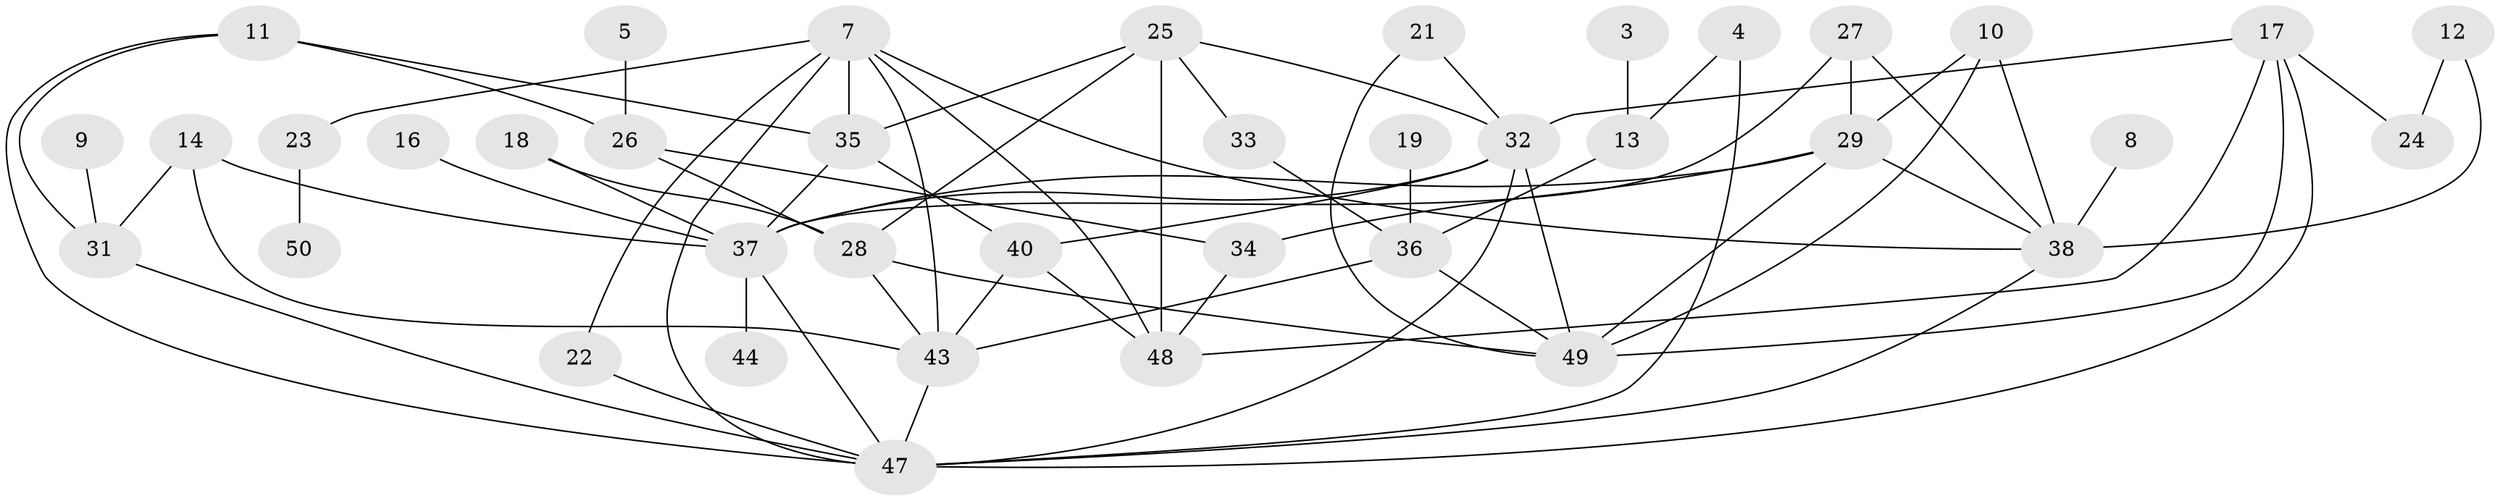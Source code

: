 // original degree distribution, {0: 0.11, 4: 0.09, 2: 0.21, 1: 0.19, 3: 0.27, 6: 0.05, 7: 0.01, 5: 0.07}
// Generated by graph-tools (version 1.1) at 2025/25/03/09/25 03:25:20]
// undirected, 39 vertices, 72 edges
graph export_dot {
graph [start="1"]
  node [color=gray90,style=filled];
  3;
  4;
  5;
  7;
  8;
  9;
  10;
  11;
  12;
  13;
  14;
  16;
  17;
  18;
  19;
  21;
  22;
  23;
  24;
  25;
  26;
  27;
  28;
  29;
  31;
  32;
  33;
  34;
  35;
  36;
  37;
  38;
  40;
  43;
  44;
  47;
  48;
  49;
  50;
  3 -- 13 [weight=1.0];
  4 -- 13 [weight=1.0];
  4 -- 47 [weight=1.0];
  5 -- 26 [weight=1.0];
  7 -- 22 [weight=1.0];
  7 -- 23 [weight=1.0];
  7 -- 35 [weight=1.0];
  7 -- 38 [weight=1.0];
  7 -- 43 [weight=1.0];
  7 -- 47 [weight=1.0];
  7 -- 48 [weight=1.0];
  8 -- 38 [weight=1.0];
  9 -- 31 [weight=1.0];
  10 -- 29 [weight=1.0];
  10 -- 38 [weight=1.0];
  10 -- 49 [weight=1.0];
  11 -- 26 [weight=1.0];
  11 -- 31 [weight=1.0];
  11 -- 35 [weight=1.0];
  11 -- 47 [weight=1.0];
  12 -- 24 [weight=1.0];
  12 -- 38 [weight=1.0];
  13 -- 36 [weight=1.0];
  14 -- 31 [weight=1.0];
  14 -- 37 [weight=1.0];
  14 -- 43 [weight=1.0];
  16 -- 37 [weight=1.0];
  17 -- 24 [weight=1.0];
  17 -- 32 [weight=1.0];
  17 -- 47 [weight=1.0];
  17 -- 48 [weight=1.0];
  17 -- 49 [weight=1.0];
  18 -- 28 [weight=2.0];
  18 -- 37 [weight=1.0];
  19 -- 36 [weight=1.0];
  21 -- 32 [weight=1.0];
  21 -- 49 [weight=1.0];
  22 -- 47 [weight=1.0];
  23 -- 50 [weight=1.0];
  25 -- 28 [weight=1.0];
  25 -- 32 [weight=1.0];
  25 -- 33 [weight=1.0];
  25 -- 35 [weight=1.0];
  25 -- 48 [weight=1.0];
  26 -- 28 [weight=1.0];
  26 -- 34 [weight=1.0];
  27 -- 29 [weight=1.0];
  27 -- 37 [weight=1.0];
  27 -- 38 [weight=1.0];
  28 -- 43 [weight=1.0];
  28 -- 49 [weight=1.0];
  29 -- 34 [weight=1.0];
  29 -- 37 [weight=2.0];
  29 -- 38 [weight=1.0];
  29 -- 49 [weight=1.0];
  31 -- 47 [weight=1.0];
  32 -- 37 [weight=1.0];
  32 -- 40 [weight=1.0];
  32 -- 47 [weight=1.0];
  32 -- 49 [weight=1.0];
  33 -- 36 [weight=1.0];
  34 -- 48 [weight=1.0];
  35 -- 37 [weight=1.0];
  35 -- 40 [weight=1.0];
  36 -- 43 [weight=2.0];
  36 -- 49 [weight=1.0];
  37 -- 44 [weight=1.0];
  37 -- 47 [weight=1.0];
  38 -- 47 [weight=1.0];
  40 -- 43 [weight=1.0];
  40 -- 48 [weight=1.0];
  43 -- 47 [weight=1.0];
}
